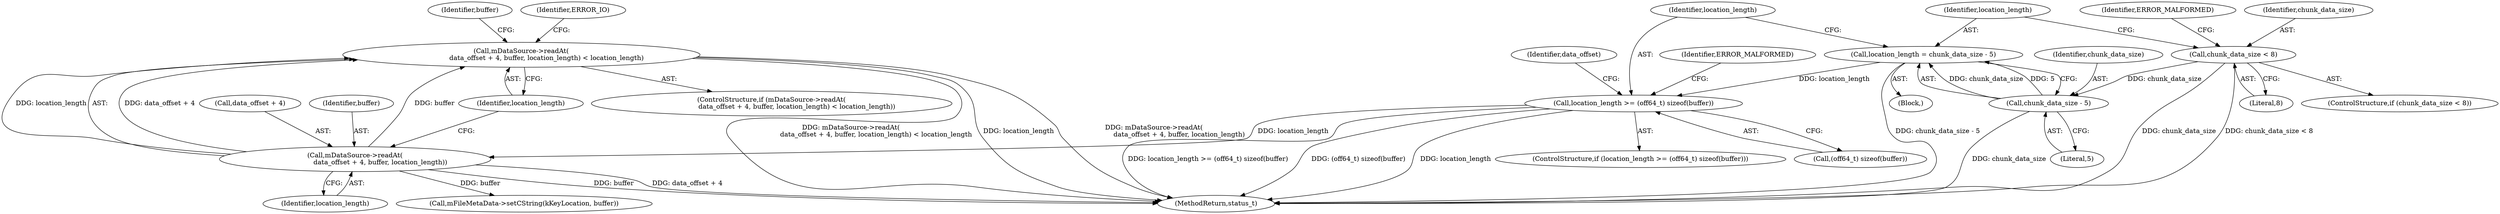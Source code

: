 digraph "0_Android_f4a88c8ed4f8186b3d6e2852993e063fc33ff231@API" {
"1002029" [label="(Call,mDataSource->readAt(\n                        data_offset + 4, buffer, location_length) < location_length)"];
"1002030" [label="(Call,mDataSource->readAt(\n                        data_offset + 4, buffer, location_length))"];
"1002019" [label="(Call,location_length >= (off64_t) sizeof(buffer))"];
"1002013" [label="(Call,location_length = chunk_data_size - 5)"];
"1002015" [label="(Call,chunk_data_size - 5)"];
"1002005" [label="(Call,chunk_data_size < 8)"];
"1002028" [label="(ControlStructure,if (mDataSource->readAt(\n                        data_offset + 4, buffer, location_length) < location_length))"];
"1002019" [label="(Call,location_length >= (off64_t) sizeof(buffer))"];
"1002032" [label="(Identifier,data_offset)"];
"1002007" [label="(Literal,8)"];
"1002013" [label="(Call,location_length = chunk_data_size - 5)"];
"1002015" [label="(Call,chunk_data_size - 5)"];
"1002020" [label="(Identifier,location_length)"];
"1002042" [label="(Identifier,buffer)"];
"1002006" [label="(Identifier,chunk_data_size)"];
"1002005" [label="(Call,chunk_data_size < 8)"];
"1002036" [label="(Identifier,location_length)"];
"1002034" [label="(Identifier,buffer)"];
"1002021" [label="(Call,(off64_t) sizeof(buffer))"];
"1002018" [label="(ControlStructure,if (location_length >= (off64_t) sizeof(buffer)))"];
"1002039" [label="(Identifier,ERROR_IO)"];
"1002035" [label="(Identifier,location_length)"];
"1002031" [label="(Call,data_offset + 4)"];
"1002016" [label="(Identifier,chunk_data_size)"];
"1002027" [label="(Identifier,ERROR_MALFORMED)"];
"1002004" [label="(ControlStructure,if (chunk_data_size < 8))"];
"1002045" [label="(Call,mFileMetaData->setCString(kKeyLocation, buffer))"];
"1002029" [label="(Call,mDataSource->readAt(\n                        data_offset + 4, buffer, location_length) < location_length)"];
"1002911" [label="(MethodReturn,status_t)"];
"1001999" [label="(Block,)"];
"1002010" [label="(Identifier,ERROR_MALFORMED)"];
"1002014" [label="(Identifier,location_length)"];
"1002017" [label="(Literal,5)"];
"1002030" [label="(Call,mDataSource->readAt(\n                        data_offset + 4, buffer, location_length))"];
"1002029" -> "1002028"  [label="AST: "];
"1002029" -> "1002036"  [label="CFG: "];
"1002030" -> "1002029"  [label="AST: "];
"1002036" -> "1002029"  [label="AST: "];
"1002039" -> "1002029"  [label="CFG: "];
"1002042" -> "1002029"  [label="CFG: "];
"1002029" -> "1002911"  [label="DDG: mDataSource->readAt(\n                        data_offset + 4, buffer, location_length) < location_length"];
"1002029" -> "1002911"  [label="DDG: location_length"];
"1002029" -> "1002911"  [label="DDG: mDataSource->readAt(\n                        data_offset + 4, buffer, location_length)"];
"1002030" -> "1002029"  [label="DDG: data_offset + 4"];
"1002030" -> "1002029"  [label="DDG: buffer"];
"1002030" -> "1002029"  [label="DDG: location_length"];
"1002030" -> "1002035"  [label="CFG: "];
"1002031" -> "1002030"  [label="AST: "];
"1002034" -> "1002030"  [label="AST: "];
"1002035" -> "1002030"  [label="AST: "];
"1002036" -> "1002030"  [label="CFG: "];
"1002030" -> "1002911"  [label="DDG: buffer"];
"1002030" -> "1002911"  [label="DDG: data_offset + 4"];
"1002019" -> "1002030"  [label="DDG: location_length"];
"1002030" -> "1002045"  [label="DDG: buffer"];
"1002019" -> "1002018"  [label="AST: "];
"1002019" -> "1002021"  [label="CFG: "];
"1002020" -> "1002019"  [label="AST: "];
"1002021" -> "1002019"  [label="AST: "];
"1002027" -> "1002019"  [label="CFG: "];
"1002032" -> "1002019"  [label="CFG: "];
"1002019" -> "1002911"  [label="DDG: (off64_t) sizeof(buffer)"];
"1002019" -> "1002911"  [label="DDG: location_length"];
"1002019" -> "1002911"  [label="DDG: location_length >= (off64_t) sizeof(buffer)"];
"1002013" -> "1002019"  [label="DDG: location_length"];
"1002013" -> "1001999"  [label="AST: "];
"1002013" -> "1002015"  [label="CFG: "];
"1002014" -> "1002013"  [label="AST: "];
"1002015" -> "1002013"  [label="AST: "];
"1002020" -> "1002013"  [label="CFG: "];
"1002013" -> "1002911"  [label="DDG: chunk_data_size - 5"];
"1002015" -> "1002013"  [label="DDG: chunk_data_size"];
"1002015" -> "1002013"  [label="DDG: 5"];
"1002015" -> "1002017"  [label="CFG: "];
"1002016" -> "1002015"  [label="AST: "];
"1002017" -> "1002015"  [label="AST: "];
"1002015" -> "1002911"  [label="DDG: chunk_data_size"];
"1002005" -> "1002015"  [label="DDG: chunk_data_size"];
"1002005" -> "1002004"  [label="AST: "];
"1002005" -> "1002007"  [label="CFG: "];
"1002006" -> "1002005"  [label="AST: "];
"1002007" -> "1002005"  [label="AST: "];
"1002010" -> "1002005"  [label="CFG: "];
"1002014" -> "1002005"  [label="CFG: "];
"1002005" -> "1002911"  [label="DDG: chunk_data_size"];
"1002005" -> "1002911"  [label="DDG: chunk_data_size < 8"];
}
